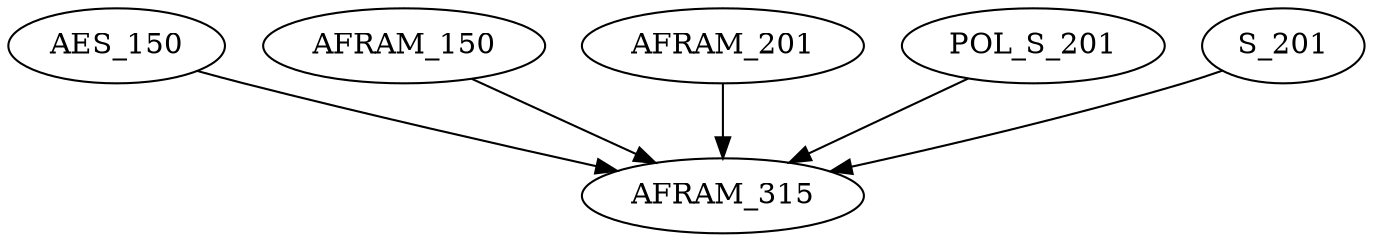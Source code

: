 digraph G {
    edge [color=black];
    AES_150 -> AFRAM_315;
    AFRAM_150 -> AFRAM_315;
    AFRAM_201 -> AFRAM_315;
    POL_S_201 -> AFRAM_315;
    S_201 -> AFRAM_315;
}
